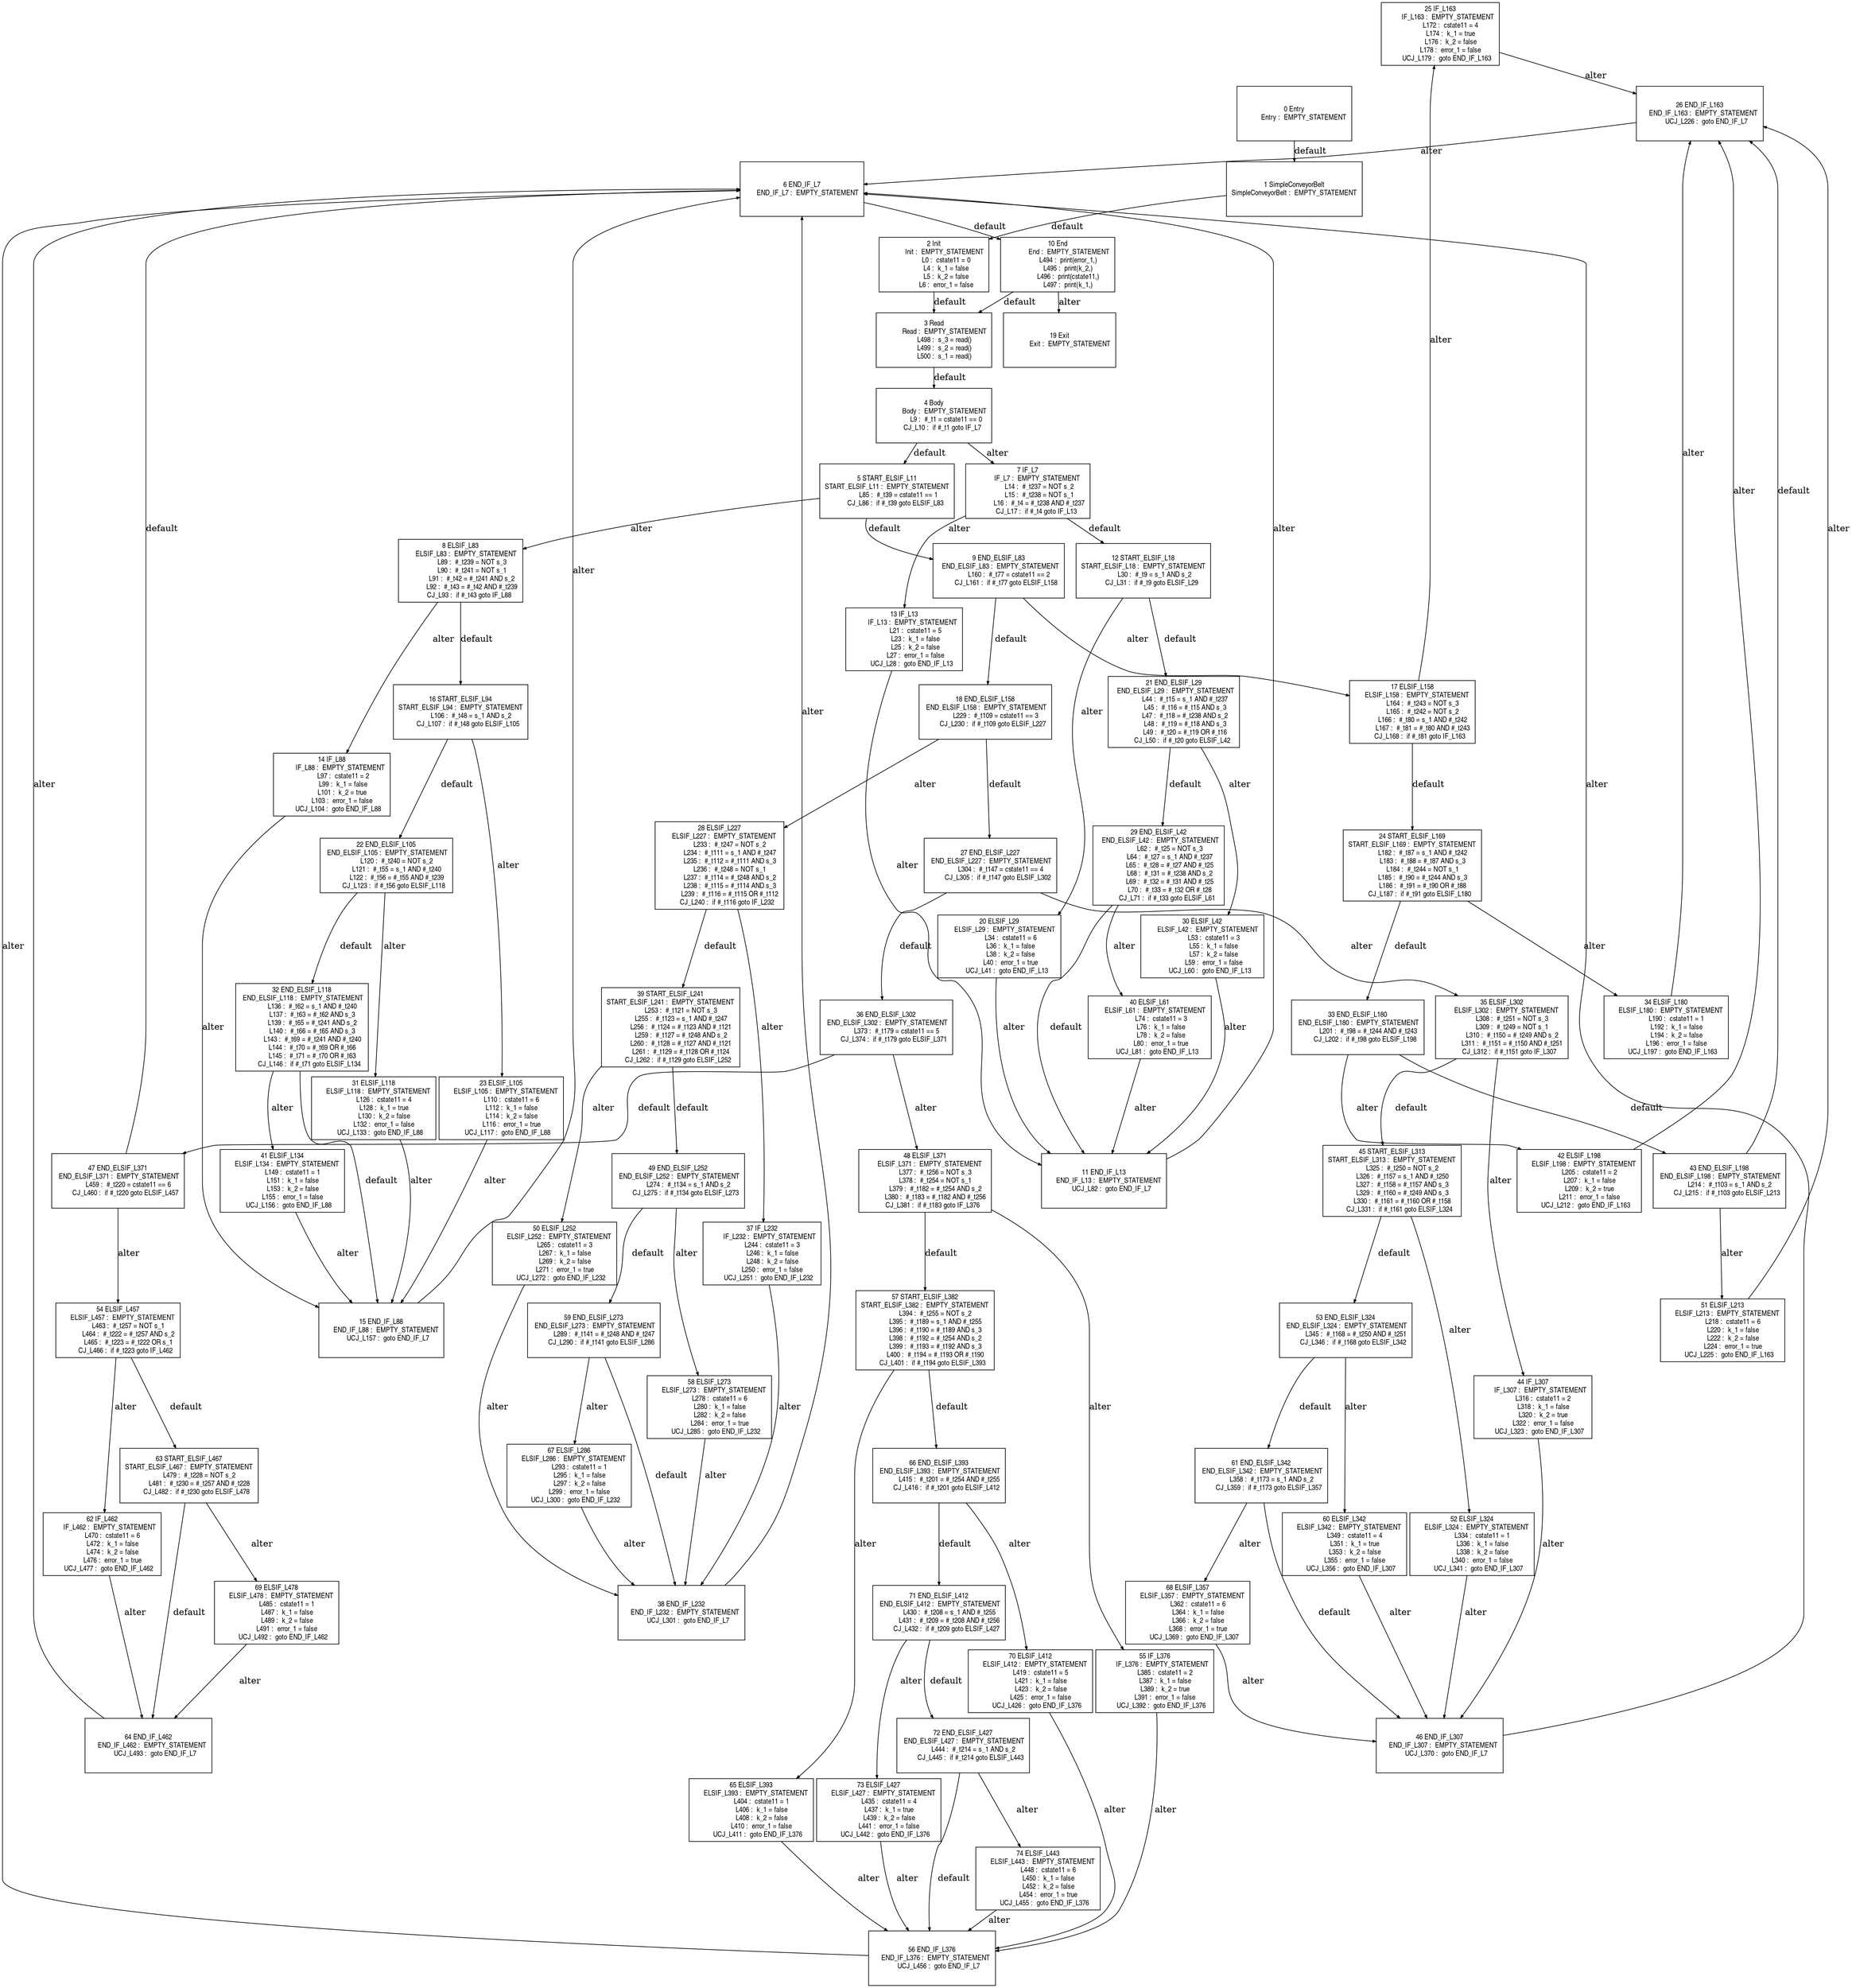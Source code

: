 digraph G {
  ranksep=.25;
  edge [arrowsize=.5]
  node [shape=rectangle, fontname="ArialNarrow",
        fontsize=12,  height=1.2];
  "25 IF_L163
        IF_L163 :  EMPTY_STATEMENT
           L172 :  cstate11 = 4
           L174 :  k_1 = true
           L176 :  k_2 = false
           L178 :  error_1 = false
       UCJ_L179 :  goto END_IF_L163
"; "13 IF_L13
         IF_L13 :  EMPTY_STATEMENT
            L21 :  cstate11 = 5
            L23 :  k_1 = false
            L25 :  k_2 = false
            L27 :  error_1 = false
        UCJ_L28 :  goto END_IF_L13
"; "35 ELSIF_L302
     ELSIF_L302 :  EMPTY_STATEMENT
           L308 :  #_t251 = NOT s_3
           L309 :  #_t249 = NOT s_1
           L310 :  #_t150 = #_t249 AND s_2
           L311 :  #_t151 = #_t150 AND #_t251
        CJ_L312 :  if #_t151 goto IF_L307
"; "5 START_ELSIF_L11
START_ELSIF_L11 :  EMPTY_STATEMENT
            L85 :  #_t39 = cstate11 == 1
         CJ_L86 :  if #_t39 goto ELSIF_L83
"; "54 ELSIF_L457
     ELSIF_L457 :  EMPTY_STATEMENT
           L463 :  #_t257 = NOT s_1
           L464 :  #_t222 = #_t257 AND s_2
           L465 :  #_t223 = #_t222 OR s_1
        CJ_L466 :  if #_t223 goto IF_L462
"; "11 END_IF_L13
     END_IF_L13 :  EMPTY_STATEMENT
        UCJ_L82 :  goto END_IF_L7
"; "20 ELSIF_L29
      ELSIF_L29 :  EMPTY_STATEMENT
            L34 :  cstate11 = 6
            L36 :  k_1 = false
            L38 :  k_2 = false
            L40 :  error_1 = true
        UCJ_L41 :  goto END_IF_L13
"; "3 Read
           Read :  EMPTY_STATEMENT
           L498 :  s_3 = read()
           L499 :  s_2 = read()
           L500 :  s_1 = read()
"; "12 START_ELSIF_L18
START_ELSIF_L18 :  EMPTY_STATEMENT
            L30 :  #_t9 = s_1 AND s_2
         CJ_L31 :  if #_t9 goto ELSIF_L29
"; "61 END_ELSIF_L342
 END_ELSIF_L342 :  EMPTY_STATEMENT
           L358 :  #_t173 = s_1 AND s_2
        CJ_L359 :  if #_t173 goto ELSIF_L357
"; "58 ELSIF_L273
     ELSIF_L273 :  EMPTY_STATEMENT
           L278 :  cstate11 = 6
           L280 :  k_1 = false
           L282 :  k_2 = false
           L284 :  error_1 = true
       UCJ_L285 :  goto END_IF_L232
"; "34 ELSIF_L180
     ELSIF_L180 :  EMPTY_STATEMENT
           L190 :  cstate11 = 1
           L192 :  k_1 = false
           L194 :  k_2 = false
           L196 :  error_1 = false
       UCJ_L197 :  goto END_IF_L163
"; "21 END_ELSIF_L29
  END_ELSIF_L29 :  EMPTY_STATEMENT
            L44 :  #_t15 = s_1 AND #_t237
            L45 :  #_t16 = #_t15 AND s_3
            L47 :  #_t18 = #_t238 AND s_2
            L48 :  #_t19 = #_t18 AND s_3
            L49 :  #_t20 = #_t19 OR #_t16
         CJ_L50 :  if #_t20 goto ELSIF_L42
"; "32 END_ELSIF_L118
 END_ELSIF_L118 :  EMPTY_STATEMENT
           L136 :  #_t62 = s_1 AND #_t240
           L137 :  #_t63 = #_t62 AND s_3
           L139 :  #_t65 = #_t241 AND s_2
           L140 :  #_t66 = #_t65 AND s_3
           L143 :  #_t69 = #_t241 AND #_t240
           L144 :  #_t70 = #_t69 OR #_t66
           L145 :  #_t71 = #_t70 OR #_t63
        CJ_L146 :  if #_t71 goto ELSIF_L134
"; "36 END_ELSIF_L302
 END_ELSIF_L302 :  EMPTY_STATEMENT
           L373 :  #_t179 = cstate11 == 5
        CJ_L374 :  if #_t179 goto ELSIF_L371
"; "66 END_ELSIF_L393
 END_ELSIF_L393 :  EMPTY_STATEMENT
           L415 :  #_t201 = #_t254 AND #_t255
        CJ_L416 :  if #_t201 goto ELSIF_L412
"; "67 ELSIF_L286
     ELSIF_L286 :  EMPTY_STATEMENT
           L293 :  cstate11 = 1
           L295 :  k_1 = false
           L297 :  k_2 = false
           L299 :  error_1 = false
       UCJ_L300 :  goto END_IF_L232
"; "44 IF_L307
        IF_L307 :  EMPTY_STATEMENT
           L316 :  cstate11 = 2
           L318 :  k_1 = false
           L320 :  k_2 = true
           L322 :  error_1 = false
       UCJ_L323 :  goto END_IF_L307
"; "71 END_ELSIF_L412
 END_ELSIF_L412 :  EMPTY_STATEMENT
           L430 :  #_t208 = s_1 AND #_t255
           L431 :  #_t209 = #_t208 AND #_t256
        CJ_L432 :  if #_t209 goto ELSIF_L427
"; "38 END_IF_L232
    END_IF_L232 :  EMPTY_STATEMENT
       UCJ_L301 :  goto END_IF_L7
"; "53 END_ELSIF_L324
 END_ELSIF_L324 :  EMPTY_STATEMENT
           L345 :  #_t168 = #_t250 AND #_t251
        CJ_L346 :  if #_t168 goto ELSIF_L342
"; "68 ELSIF_L357
     ELSIF_L357 :  EMPTY_STATEMENT
           L362 :  cstate11 = 6
           L364 :  k_1 = false
           L366 :  k_2 = false
           L368 :  error_1 = true
       UCJ_L369 :  goto END_IF_L307
"; "37 IF_L232
        IF_L232 :  EMPTY_STATEMENT
           L244 :  cstate11 = 3
           L246 :  k_1 = false
           L248 :  k_2 = false
           L250 :  error_1 = false
       UCJ_L251 :  goto END_IF_L232
"; "18 END_ELSIF_L158
 END_ELSIF_L158 :  EMPTY_STATEMENT
           L229 :  #_t109 = cstate11 == 3
        CJ_L230 :  if #_t109 goto ELSIF_L227
"; "1 SimpleConveyorBelt
SimpleConveyorBelt :  EMPTY_STATEMENT
"; "48 ELSIF_L371
     ELSIF_L371 :  EMPTY_STATEMENT
           L377 :  #_t256 = NOT s_3
           L378 :  #_t254 = NOT s_1
           L379 :  #_t182 = #_t254 AND s_2
           L380 :  #_t183 = #_t182 AND #_t256
        CJ_L381 :  if #_t183 goto IF_L376
"; "0 Entry
          Entry :  EMPTY_STATEMENT
"; "56 END_IF_L376
    END_IF_L376 :  EMPTY_STATEMENT
       UCJ_L456 :  goto END_IF_L7
"; "46 END_IF_L307
    END_IF_L307 :  EMPTY_STATEMENT
       UCJ_L370 :  goto END_IF_L7
"; "74 ELSIF_L443
     ELSIF_L443 :  EMPTY_STATEMENT
           L448 :  cstate11 = 6
           L450 :  k_1 = false
           L452 :  k_2 = false
           L454 :  error_1 = true
       UCJ_L455 :  goto END_IF_L376
"; "65 ELSIF_L393
     ELSIF_L393 :  EMPTY_STATEMENT
           L404 :  cstate11 = 1
           L406 :  k_1 = false
           L408 :  k_2 = false
           L410 :  error_1 = false
       UCJ_L411 :  goto END_IF_L376
"; "60 ELSIF_L342
     ELSIF_L342 :  EMPTY_STATEMENT
           L349 :  cstate11 = 4
           L351 :  k_1 = true
           L353 :  k_2 = false
           L355 :  error_1 = false
       UCJ_L356 :  goto END_IF_L307
"; "62 IF_L462
        IF_L462 :  EMPTY_STATEMENT
           L470 :  cstate11 = 6
           L472 :  k_1 = false
           L474 :  k_2 = false
           L476 :  error_1 = true
       UCJ_L477 :  goto END_IF_L462
"; "40 ELSIF_L61
      ELSIF_L61 :  EMPTY_STATEMENT
            L74 :  cstate11 = 3
            L76 :  k_1 = false
            L78 :  k_2 = false
            L80 :  error_1 = true
        UCJ_L81 :  goto END_IF_L13
"; "72 END_ELSIF_L427
 END_ELSIF_L427 :  EMPTY_STATEMENT
           L444 :  #_t214 = s_1 AND s_2
        CJ_L445 :  if #_t214 goto ELSIF_L443
"; "15 END_IF_L88
     END_IF_L88 :  EMPTY_STATEMENT
       UCJ_L157 :  goto END_IF_L7
"; "69 ELSIF_L478
     ELSIF_L478 :  EMPTY_STATEMENT
           L485 :  cstate11 = 1
           L487 :  k_1 = false
           L489 :  k_2 = false
           L491 :  error_1 = false
       UCJ_L492 :  goto END_IF_L462
"; "33 END_ELSIF_L180
 END_ELSIF_L180 :  EMPTY_STATEMENT
           L201 :  #_t98 = #_t244 AND #_t243
        CJ_L202 :  if #_t98 goto ELSIF_L198
"; "50 ELSIF_L252
     ELSIF_L252 :  EMPTY_STATEMENT
           L265 :  cstate11 = 3
           L267 :  k_1 = false
           L269 :  k_2 = false
           L271 :  error_1 = true
       UCJ_L272 :  goto END_IF_L232
"; "27 END_ELSIF_L227
 END_ELSIF_L227 :  EMPTY_STATEMENT
           L304 :  #_t147 = cstate11 == 4
        CJ_L305 :  if #_t147 goto ELSIF_L302
"; "52 ELSIF_L324
     ELSIF_L324 :  EMPTY_STATEMENT
           L334 :  cstate11 = 1
           L336 :  k_1 = false
           L338 :  k_2 = false
           L340 :  error_1 = false
       UCJ_L341 :  goto END_IF_L307
"; "73 ELSIF_L427
     ELSIF_L427 :  EMPTY_STATEMENT
           L435 :  cstate11 = 4
           L437 :  k_1 = true
           L439 :  k_2 = false
           L441 :  error_1 = false
       UCJ_L442 :  goto END_IF_L376
"; "64 END_IF_L462
    END_IF_L462 :  EMPTY_STATEMENT
       UCJ_L493 :  goto END_IF_L7
"; "55 IF_L376
        IF_L376 :  EMPTY_STATEMENT
           L385 :  cstate11 = 2
           L387 :  k_1 = false
           L389 :  k_2 = true
           L391 :  error_1 = false
       UCJ_L392 :  goto END_IF_L376
"; "51 ELSIF_L213
     ELSIF_L213 :  EMPTY_STATEMENT
           L218 :  cstate11 = 6
           L220 :  k_1 = false
           L222 :  k_2 = false
           L224 :  error_1 = true
       UCJ_L225 :  goto END_IF_L163
"; "10 End
            End :  EMPTY_STATEMENT
           L494 :  print(error_1,)
           L495 :  print(k_2,)
           L496 :  print(cstate11,)
           L497 :  print(k_1,)
"; "49 END_ELSIF_L252
 END_ELSIF_L252 :  EMPTY_STATEMENT
           L274 :  #_t134 = s_1 AND s_2
        CJ_L275 :  if #_t134 goto ELSIF_L273
"; "30 ELSIF_L42
      ELSIF_L42 :  EMPTY_STATEMENT
            L53 :  cstate11 = 3
            L55 :  k_1 = false
            L57 :  k_2 = false
            L59 :  error_1 = false
        UCJ_L60 :  goto END_IF_L13
"; "6 END_IF_L7
      END_IF_L7 :  EMPTY_STATEMENT
"; "17 ELSIF_L158
     ELSIF_L158 :  EMPTY_STATEMENT
           L164 :  #_t243 = NOT s_3
           L165 :  #_t242 = NOT s_2
           L166 :  #_t80 = s_1 AND #_t242
           L167 :  #_t81 = #_t80 AND #_t243
        CJ_L168 :  if #_t81 goto IF_L163
"; "43 END_ELSIF_L198
 END_ELSIF_L198 :  EMPTY_STATEMENT
           L214 :  #_t103 = s_1 AND s_2
        CJ_L215 :  if #_t103 goto ELSIF_L213
"; "45 START_ELSIF_L313
START_ELSIF_L313 :  EMPTY_STATEMENT
           L325 :  #_t250 = NOT s_2
           L326 :  #_t157 = s_1 AND #_t250
           L327 :  #_t158 = #_t157 AND s_3
           L329 :  #_t160 = #_t249 AND s_3
           L330 :  #_t161 = #_t160 OR #_t158
        CJ_L331 :  if #_t161 goto ELSIF_L324
"; "26 END_IF_L163
    END_IF_L163 :  EMPTY_STATEMENT
       UCJ_L226 :  goto END_IF_L7
"; "47 END_ELSIF_L371
 END_ELSIF_L371 :  EMPTY_STATEMENT
           L459 :  #_t220 = cstate11 == 6
        CJ_L460 :  if #_t220 goto ELSIF_L457
"; "41 ELSIF_L134
     ELSIF_L134 :  EMPTY_STATEMENT
           L149 :  cstate11 = 1
           L151 :  k_1 = false
           L153 :  k_2 = false
           L155 :  error_1 = false
       UCJ_L156 :  goto END_IF_L88
"; "39 START_ELSIF_L241
START_ELSIF_L241 :  EMPTY_STATEMENT
           L253 :  #_t121 = NOT s_3
           L255 :  #_t123 = s_1 AND #_t247
           L256 :  #_t124 = #_t123 AND #_t121
           L259 :  #_t127 = #_t248 AND s_2
           L260 :  #_t128 = #_t127 AND #_t121
           L261 :  #_t129 = #_t128 OR #_t124
        CJ_L262 :  if #_t129 goto ELSIF_L252
"; "42 ELSIF_L198
     ELSIF_L198 :  EMPTY_STATEMENT
           L205 :  cstate11 = 2
           L207 :  k_1 = false
           L209 :  k_2 = true
           L211 :  error_1 = false
       UCJ_L212 :  goto END_IF_L163
"; "22 END_ELSIF_L105
 END_ELSIF_L105 :  EMPTY_STATEMENT
           L120 :  #_t240 = NOT s_2
           L121 :  #_t55 = s_1 AND #_t240
           L122 :  #_t56 = #_t55 AND #_t239
        CJ_L123 :  if #_t56 goto ELSIF_L118
"; "2 Init
           Init :  EMPTY_STATEMENT
             L0 :  cstate11 = 0
             L4 :  k_1 = false
             L5 :  k_2 = false
             L6 :  error_1 = false
"; "57 START_ELSIF_L382
START_ELSIF_L382 :  EMPTY_STATEMENT
           L394 :  #_t255 = NOT s_2
           L395 :  #_t189 = s_1 AND #_t255
           L396 :  #_t190 = #_t189 AND s_3
           L398 :  #_t192 = #_t254 AND s_2
           L399 :  #_t193 = #_t192 AND s_3
           L400 :  #_t194 = #_t193 OR #_t190
        CJ_L401 :  if #_t194 goto ELSIF_L393
"; "29 END_ELSIF_L42
  END_ELSIF_L42 :  EMPTY_STATEMENT
            L62 :  #_t25 = NOT s_3
            L64 :  #_t27 = s_1 AND #_t237
            L65 :  #_t28 = #_t27 AND #_t25
            L68 :  #_t31 = #_t238 AND s_2
            L69 :  #_t32 = #_t31 AND #_t25
            L70 :  #_t33 = #_t32 OR #_t28
         CJ_L71 :  if #_t33 goto ELSIF_L61
"; "9 END_ELSIF_L83
  END_ELSIF_L83 :  EMPTY_STATEMENT
           L160 :  #_t77 = cstate11 == 2
        CJ_L161 :  if #_t77 goto ELSIF_L158
"; "70 ELSIF_L412
     ELSIF_L412 :  EMPTY_STATEMENT
           L419 :  cstate11 = 5
           L421 :  k_1 = false
           L423 :  k_2 = false
           L425 :  error_1 = false
       UCJ_L426 :  goto END_IF_L376
"; "8 ELSIF_L83
      ELSIF_L83 :  EMPTY_STATEMENT
            L89 :  #_t239 = NOT s_3
            L90 :  #_t241 = NOT s_1
            L91 :  #_t42 = #_t241 AND s_2
            L92 :  #_t43 = #_t42 AND #_t239
         CJ_L93 :  if #_t43 goto IF_L88
"; "31 ELSIF_L118
     ELSIF_L118 :  EMPTY_STATEMENT
           L126 :  cstate11 = 4
           L128 :  k_1 = true
           L130 :  k_2 = false
           L132 :  error_1 = false
       UCJ_L133 :  goto END_IF_L88
"; "28 ELSIF_L227
     ELSIF_L227 :  EMPTY_STATEMENT
           L233 :  #_t247 = NOT s_2
           L234 :  #_t111 = s_1 AND #_t247
           L235 :  #_t112 = #_t111 AND s_3
           L236 :  #_t248 = NOT s_1
           L237 :  #_t114 = #_t248 AND s_2
           L238 :  #_t115 = #_t114 AND s_3
           L239 :  #_t116 = #_t115 OR #_t112
        CJ_L240 :  if #_t116 goto IF_L232
"; "24 START_ELSIF_L169
START_ELSIF_L169 :  EMPTY_STATEMENT
           L182 :  #_t87 = s_1 AND #_t242
           L183 :  #_t88 = #_t87 AND s_3
           L184 :  #_t244 = NOT s_1
           L185 :  #_t90 = #_t244 AND s_3
           L186 :  #_t91 = #_t90 OR #_t88
        CJ_L187 :  if #_t91 goto ELSIF_L180
"; "19 Exit
           Exit :  EMPTY_STATEMENT
"; "59 END_ELSIF_L273
 END_ELSIF_L273 :  EMPTY_STATEMENT
           L289 :  #_t141 = #_t248 AND #_t247
        CJ_L290 :  if #_t141 goto ELSIF_L286
"; "63 START_ELSIF_L467
START_ELSIF_L467 :  EMPTY_STATEMENT
           L479 :  #_t228 = NOT s_2
           L481 :  #_t230 = #_t257 AND #_t228
        CJ_L482 :  if #_t230 goto ELSIF_L478
"; "14 IF_L88
         IF_L88 :  EMPTY_STATEMENT
            L97 :  cstate11 = 2
            L99 :  k_1 = false
           L101 :  k_2 = true
           L103 :  error_1 = false
       UCJ_L104 :  goto END_IF_L88
"; "4 Body
           Body :  EMPTY_STATEMENT
             L9 :  #_t1 = cstate11 == 0
         CJ_L10 :  if #_t1 goto IF_L7
"; "7 IF_L7
          IF_L7 :  EMPTY_STATEMENT
            L14 :  #_t237 = NOT s_2
            L15 :  #_t238 = NOT s_1
            L16 :  #_t4 = #_t238 AND #_t237
         CJ_L17 :  if #_t4 goto IF_L13
"; "23 ELSIF_L105
     ELSIF_L105 :  EMPTY_STATEMENT
           L110 :  cstate11 = 6
           L112 :  k_1 = false
           L114 :  k_2 = false
           L116 :  error_1 = true
       UCJ_L117 :  goto END_IF_L88
"; "16 START_ELSIF_L94
START_ELSIF_L94 :  EMPTY_STATEMENT
           L106 :  #_t48 = s_1 AND s_2
        CJ_L107 :  if #_t48 goto ELSIF_L105
"; 
  "1 SimpleConveyorBelt
SimpleConveyorBelt :  EMPTY_STATEMENT
" -> "2 Init
           Init :  EMPTY_STATEMENT
             L0 :  cstate11 = 0
             L4 :  k_1 = false
             L5 :  k_2 = false
             L6 :  error_1 = false
"  [label="default"];
  "2 Init
           Init :  EMPTY_STATEMENT
             L0 :  cstate11 = 0
             L4 :  k_1 = false
             L5 :  k_2 = false
             L6 :  error_1 = false
" -> "3 Read
           Read :  EMPTY_STATEMENT
           L498 :  s_3 = read()
           L499 :  s_2 = read()
           L500 :  s_1 = read()
"  [label="default"];
  "4 Body
           Body :  EMPTY_STATEMENT
             L9 :  #_t1 = cstate11 == 0
         CJ_L10 :  if #_t1 goto IF_L7
" -> "5 START_ELSIF_L11
START_ELSIF_L11 :  EMPTY_STATEMENT
            L85 :  #_t39 = cstate11 == 1
         CJ_L86 :  if #_t39 goto ELSIF_L83
"  [label="default"];
  "4 Body
           Body :  EMPTY_STATEMENT
             L9 :  #_t1 = cstate11 == 0
         CJ_L10 :  if #_t1 goto IF_L7
" -> "7 IF_L7
          IF_L7 :  EMPTY_STATEMENT
            L14 :  #_t237 = NOT s_2
            L15 :  #_t238 = NOT s_1
            L16 :  #_t4 = #_t238 AND #_t237
         CJ_L17 :  if #_t4 goto IF_L13
"  [label="alter"];
  "7 IF_L7
          IF_L7 :  EMPTY_STATEMENT
            L14 :  #_t237 = NOT s_2
            L15 :  #_t238 = NOT s_1
            L16 :  #_t4 = #_t238 AND #_t237
         CJ_L17 :  if #_t4 goto IF_L13
" -> "12 START_ELSIF_L18
START_ELSIF_L18 :  EMPTY_STATEMENT
            L30 :  #_t9 = s_1 AND s_2
         CJ_L31 :  if #_t9 goto ELSIF_L29
"  [label="default"];
  "7 IF_L7
          IF_L7 :  EMPTY_STATEMENT
            L14 :  #_t237 = NOT s_2
            L15 :  #_t238 = NOT s_1
            L16 :  #_t4 = #_t238 AND #_t237
         CJ_L17 :  if #_t4 goto IF_L13
" -> "13 IF_L13
         IF_L13 :  EMPTY_STATEMENT
            L21 :  cstate11 = 5
            L23 :  k_1 = false
            L25 :  k_2 = false
            L27 :  error_1 = false
        UCJ_L28 :  goto END_IF_L13
"  [label="alter"];
  "13 IF_L13
         IF_L13 :  EMPTY_STATEMENT
            L21 :  cstate11 = 5
            L23 :  k_1 = false
            L25 :  k_2 = false
            L27 :  error_1 = false
        UCJ_L28 :  goto END_IF_L13
" -> "11 END_IF_L13
     END_IF_L13 :  EMPTY_STATEMENT
        UCJ_L82 :  goto END_IF_L7
"  [label="alter"];
  "12 START_ELSIF_L18
START_ELSIF_L18 :  EMPTY_STATEMENT
            L30 :  #_t9 = s_1 AND s_2
         CJ_L31 :  if #_t9 goto ELSIF_L29
" -> "21 END_ELSIF_L29
  END_ELSIF_L29 :  EMPTY_STATEMENT
            L44 :  #_t15 = s_1 AND #_t237
            L45 :  #_t16 = #_t15 AND s_3
            L47 :  #_t18 = #_t238 AND s_2
            L48 :  #_t19 = #_t18 AND s_3
            L49 :  #_t20 = #_t19 OR #_t16
         CJ_L50 :  if #_t20 goto ELSIF_L42
"  [label="default"];
  "12 START_ELSIF_L18
START_ELSIF_L18 :  EMPTY_STATEMENT
            L30 :  #_t9 = s_1 AND s_2
         CJ_L31 :  if #_t9 goto ELSIF_L29
" -> "20 ELSIF_L29
      ELSIF_L29 :  EMPTY_STATEMENT
            L34 :  cstate11 = 6
            L36 :  k_1 = false
            L38 :  k_2 = false
            L40 :  error_1 = true
        UCJ_L41 :  goto END_IF_L13
"  [label="alter"];
  "20 ELSIF_L29
      ELSIF_L29 :  EMPTY_STATEMENT
            L34 :  cstate11 = 6
            L36 :  k_1 = false
            L38 :  k_2 = false
            L40 :  error_1 = true
        UCJ_L41 :  goto END_IF_L13
" -> "11 END_IF_L13
     END_IF_L13 :  EMPTY_STATEMENT
        UCJ_L82 :  goto END_IF_L7
"  [label="alter"];
  "21 END_ELSIF_L29
  END_ELSIF_L29 :  EMPTY_STATEMENT
            L44 :  #_t15 = s_1 AND #_t237
            L45 :  #_t16 = #_t15 AND s_3
            L47 :  #_t18 = #_t238 AND s_2
            L48 :  #_t19 = #_t18 AND s_3
            L49 :  #_t20 = #_t19 OR #_t16
         CJ_L50 :  if #_t20 goto ELSIF_L42
" -> "29 END_ELSIF_L42
  END_ELSIF_L42 :  EMPTY_STATEMENT
            L62 :  #_t25 = NOT s_3
            L64 :  #_t27 = s_1 AND #_t237
            L65 :  #_t28 = #_t27 AND #_t25
            L68 :  #_t31 = #_t238 AND s_2
            L69 :  #_t32 = #_t31 AND #_t25
            L70 :  #_t33 = #_t32 OR #_t28
         CJ_L71 :  if #_t33 goto ELSIF_L61
"  [label="default"];
  "21 END_ELSIF_L29
  END_ELSIF_L29 :  EMPTY_STATEMENT
            L44 :  #_t15 = s_1 AND #_t237
            L45 :  #_t16 = #_t15 AND s_3
            L47 :  #_t18 = #_t238 AND s_2
            L48 :  #_t19 = #_t18 AND s_3
            L49 :  #_t20 = #_t19 OR #_t16
         CJ_L50 :  if #_t20 goto ELSIF_L42
" -> "30 ELSIF_L42
      ELSIF_L42 :  EMPTY_STATEMENT
            L53 :  cstate11 = 3
            L55 :  k_1 = false
            L57 :  k_2 = false
            L59 :  error_1 = false
        UCJ_L60 :  goto END_IF_L13
"  [label="alter"];
  "30 ELSIF_L42
      ELSIF_L42 :  EMPTY_STATEMENT
            L53 :  cstate11 = 3
            L55 :  k_1 = false
            L57 :  k_2 = false
            L59 :  error_1 = false
        UCJ_L60 :  goto END_IF_L13
" -> "11 END_IF_L13
     END_IF_L13 :  EMPTY_STATEMENT
        UCJ_L82 :  goto END_IF_L7
"  [label="alter"];
  "29 END_ELSIF_L42
  END_ELSIF_L42 :  EMPTY_STATEMENT
            L62 :  #_t25 = NOT s_3
            L64 :  #_t27 = s_1 AND #_t237
            L65 :  #_t28 = #_t27 AND #_t25
            L68 :  #_t31 = #_t238 AND s_2
            L69 :  #_t32 = #_t31 AND #_t25
            L70 :  #_t33 = #_t32 OR #_t28
         CJ_L71 :  if #_t33 goto ELSIF_L61
" -> "11 END_IF_L13
     END_IF_L13 :  EMPTY_STATEMENT
        UCJ_L82 :  goto END_IF_L7
"  [label="default"];
  "29 END_ELSIF_L42
  END_ELSIF_L42 :  EMPTY_STATEMENT
            L62 :  #_t25 = NOT s_3
            L64 :  #_t27 = s_1 AND #_t237
            L65 :  #_t28 = #_t27 AND #_t25
            L68 :  #_t31 = #_t238 AND s_2
            L69 :  #_t32 = #_t31 AND #_t25
            L70 :  #_t33 = #_t32 OR #_t28
         CJ_L71 :  if #_t33 goto ELSIF_L61
" -> "40 ELSIF_L61
      ELSIF_L61 :  EMPTY_STATEMENT
            L74 :  cstate11 = 3
            L76 :  k_1 = false
            L78 :  k_2 = false
            L80 :  error_1 = true
        UCJ_L81 :  goto END_IF_L13
"  [label="alter"];
  "40 ELSIF_L61
      ELSIF_L61 :  EMPTY_STATEMENT
            L74 :  cstate11 = 3
            L76 :  k_1 = false
            L78 :  k_2 = false
            L80 :  error_1 = true
        UCJ_L81 :  goto END_IF_L13
" -> "11 END_IF_L13
     END_IF_L13 :  EMPTY_STATEMENT
        UCJ_L82 :  goto END_IF_L7
"  [label="alter"];
  "11 END_IF_L13
     END_IF_L13 :  EMPTY_STATEMENT
        UCJ_L82 :  goto END_IF_L7
" -> "6 END_IF_L7
      END_IF_L7 :  EMPTY_STATEMENT
"  [label="alter"];
  "5 START_ELSIF_L11
START_ELSIF_L11 :  EMPTY_STATEMENT
            L85 :  #_t39 = cstate11 == 1
         CJ_L86 :  if #_t39 goto ELSIF_L83
" -> "9 END_ELSIF_L83
  END_ELSIF_L83 :  EMPTY_STATEMENT
           L160 :  #_t77 = cstate11 == 2
        CJ_L161 :  if #_t77 goto ELSIF_L158
"  [label="default"];
  "5 START_ELSIF_L11
START_ELSIF_L11 :  EMPTY_STATEMENT
            L85 :  #_t39 = cstate11 == 1
         CJ_L86 :  if #_t39 goto ELSIF_L83
" -> "8 ELSIF_L83
      ELSIF_L83 :  EMPTY_STATEMENT
            L89 :  #_t239 = NOT s_3
            L90 :  #_t241 = NOT s_1
            L91 :  #_t42 = #_t241 AND s_2
            L92 :  #_t43 = #_t42 AND #_t239
         CJ_L93 :  if #_t43 goto IF_L88
"  [label="alter"];
  "8 ELSIF_L83
      ELSIF_L83 :  EMPTY_STATEMENT
            L89 :  #_t239 = NOT s_3
            L90 :  #_t241 = NOT s_1
            L91 :  #_t42 = #_t241 AND s_2
            L92 :  #_t43 = #_t42 AND #_t239
         CJ_L93 :  if #_t43 goto IF_L88
" -> "16 START_ELSIF_L94
START_ELSIF_L94 :  EMPTY_STATEMENT
           L106 :  #_t48 = s_1 AND s_2
        CJ_L107 :  if #_t48 goto ELSIF_L105
"  [label="default"];
  "8 ELSIF_L83
      ELSIF_L83 :  EMPTY_STATEMENT
            L89 :  #_t239 = NOT s_3
            L90 :  #_t241 = NOT s_1
            L91 :  #_t42 = #_t241 AND s_2
            L92 :  #_t43 = #_t42 AND #_t239
         CJ_L93 :  if #_t43 goto IF_L88
" -> "14 IF_L88
         IF_L88 :  EMPTY_STATEMENT
            L97 :  cstate11 = 2
            L99 :  k_1 = false
           L101 :  k_2 = true
           L103 :  error_1 = false
       UCJ_L104 :  goto END_IF_L88
"  [label="alter"];
  "14 IF_L88
         IF_L88 :  EMPTY_STATEMENT
            L97 :  cstate11 = 2
            L99 :  k_1 = false
           L101 :  k_2 = true
           L103 :  error_1 = false
       UCJ_L104 :  goto END_IF_L88
" -> "15 END_IF_L88
     END_IF_L88 :  EMPTY_STATEMENT
       UCJ_L157 :  goto END_IF_L7
"  [label="alter"];
  "16 START_ELSIF_L94
START_ELSIF_L94 :  EMPTY_STATEMENT
           L106 :  #_t48 = s_1 AND s_2
        CJ_L107 :  if #_t48 goto ELSIF_L105
" -> "22 END_ELSIF_L105
 END_ELSIF_L105 :  EMPTY_STATEMENT
           L120 :  #_t240 = NOT s_2
           L121 :  #_t55 = s_1 AND #_t240
           L122 :  #_t56 = #_t55 AND #_t239
        CJ_L123 :  if #_t56 goto ELSIF_L118
"  [label="default"];
  "16 START_ELSIF_L94
START_ELSIF_L94 :  EMPTY_STATEMENT
           L106 :  #_t48 = s_1 AND s_2
        CJ_L107 :  if #_t48 goto ELSIF_L105
" -> "23 ELSIF_L105
     ELSIF_L105 :  EMPTY_STATEMENT
           L110 :  cstate11 = 6
           L112 :  k_1 = false
           L114 :  k_2 = false
           L116 :  error_1 = true
       UCJ_L117 :  goto END_IF_L88
"  [label="alter"];
  "23 ELSIF_L105
     ELSIF_L105 :  EMPTY_STATEMENT
           L110 :  cstate11 = 6
           L112 :  k_1 = false
           L114 :  k_2 = false
           L116 :  error_1 = true
       UCJ_L117 :  goto END_IF_L88
" -> "15 END_IF_L88
     END_IF_L88 :  EMPTY_STATEMENT
       UCJ_L157 :  goto END_IF_L7
"  [label="alter"];
  "22 END_ELSIF_L105
 END_ELSIF_L105 :  EMPTY_STATEMENT
           L120 :  #_t240 = NOT s_2
           L121 :  #_t55 = s_1 AND #_t240
           L122 :  #_t56 = #_t55 AND #_t239
        CJ_L123 :  if #_t56 goto ELSIF_L118
" -> "32 END_ELSIF_L118
 END_ELSIF_L118 :  EMPTY_STATEMENT
           L136 :  #_t62 = s_1 AND #_t240
           L137 :  #_t63 = #_t62 AND s_3
           L139 :  #_t65 = #_t241 AND s_2
           L140 :  #_t66 = #_t65 AND s_3
           L143 :  #_t69 = #_t241 AND #_t240
           L144 :  #_t70 = #_t69 OR #_t66
           L145 :  #_t71 = #_t70 OR #_t63
        CJ_L146 :  if #_t71 goto ELSIF_L134
"  [label="default"];
  "22 END_ELSIF_L105
 END_ELSIF_L105 :  EMPTY_STATEMENT
           L120 :  #_t240 = NOT s_2
           L121 :  #_t55 = s_1 AND #_t240
           L122 :  #_t56 = #_t55 AND #_t239
        CJ_L123 :  if #_t56 goto ELSIF_L118
" -> "31 ELSIF_L118
     ELSIF_L118 :  EMPTY_STATEMENT
           L126 :  cstate11 = 4
           L128 :  k_1 = true
           L130 :  k_2 = false
           L132 :  error_1 = false
       UCJ_L133 :  goto END_IF_L88
"  [label="alter"];
  "31 ELSIF_L118
     ELSIF_L118 :  EMPTY_STATEMENT
           L126 :  cstate11 = 4
           L128 :  k_1 = true
           L130 :  k_2 = false
           L132 :  error_1 = false
       UCJ_L133 :  goto END_IF_L88
" -> "15 END_IF_L88
     END_IF_L88 :  EMPTY_STATEMENT
       UCJ_L157 :  goto END_IF_L7
"  [label="alter"];
  "32 END_ELSIF_L118
 END_ELSIF_L118 :  EMPTY_STATEMENT
           L136 :  #_t62 = s_1 AND #_t240
           L137 :  #_t63 = #_t62 AND s_3
           L139 :  #_t65 = #_t241 AND s_2
           L140 :  #_t66 = #_t65 AND s_3
           L143 :  #_t69 = #_t241 AND #_t240
           L144 :  #_t70 = #_t69 OR #_t66
           L145 :  #_t71 = #_t70 OR #_t63
        CJ_L146 :  if #_t71 goto ELSIF_L134
" -> "15 END_IF_L88
     END_IF_L88 :  EMPTY_STATEMENT
       UCJ_L157 :  goto END_IF_L7
"  [label="default"];
  "32 END_ELSIF_L118
 END_ELSIF_L118 :  EMPTY_STATEMENT
           L136 :  #_t62 = s_1 AND #_t240
           L137 :  #_t63 = #_t62 AND s_3
           L139 :  #_t65 = #_t241 AND s_2
           L140 :  #_t66 = #_t65 AND s_3
           L143 :  #_t69 = #_t241 AND #_t240
           L144 :  #_t70 = #_t69 OR #_t66
           L145 :  #_t71 = #_t70 OR #_t63
        CJ_L146 :  if #_t71 goto ELSIF_L134
" -> "41 ELSIF_L134
     ELSIF_L134 :  EMPTY_STATEMENT
           L149 :  cstate11 = 1
           L151 :  k_1 = false
           L153 :  k_2 = false
           L155 :  error_1 = false
       UCJ_L156 :  goto END_IF_L88
"  [label="alter"];
  "41 ELSIF_L134
     ELSIF_L134 :  EMPTY_STATEMENT
           L149 :  cstate11 = 1
           L151 :  k_1 = false
           L153 :  k_2 = false
           L155 :  error_1 = false
       UCJ_L156 :  goto END_IF_L88
" -> "15 END_IF_L88
     END_IF_L88 :  EMPTY_STATEMENT
       UCJ_L157 :  goto END_IF_L7
"  [label="alter"];
  "15 END_IF_L88
     END_IF_L88 :  EMPTY_STATEMENT
       UCJ_L157 :  goto END_IF_L7
" -> "6 END_IF_L7
      END_IF_L7 :  EMPTY_STATEMENT
"  [label="alter"];
  "9 END_ELSIF_L83
  END_ELSIF_L83 :  EMPTY_STATEMENT
           L160 :  #_t77 = cstate11 == 2
        CJ_L161 :  if #_t77 goto ELSIF_L158
" -> "18 END_ELSIF_L158
 END_ELSIF_L158 :  EMPTY_STATEMENT
           L229 :  #_t109 = cstate11 == 3
        CJ_L230 :  if #_t109 goto ELSIF_L227
"  [label="default"];
  "9 END_ELSIF_L83
  END_ELSIF_L83 :  EMPTY_STATEMENT
           L160 :  #_t77 = cstate11 == 2
        CJ_L161 :  if #_t77 goto ELSIF_L158
" -> "17 ELSIF_L158
     ELSIF_L158 :  EMPTY_STATEMENT
           L164 :  #_t243 = NOT s_3
           L165 :  #_t242 = NOT s_2
           L166 :  #_t80 = s_1 AND #_t242
           L167 :  #_t81 = #_t80 AND #_t243
        CJ_L168 :  if #_t81 goto IF_L163
"  [label="alter"];
  "17 ELSIF_L158
     ELSIF_L158 :  EMPTY_STATEMENT
           L164 :  #_t243 = NOT s_3
           L165 :  #_t242 = NOT s_2
           L166 :  #_t80 = s_1 AND #_t242
           L167 :  #_t81 = #_t80 AND #_t243
        CJ_L168 :  if #_t81 goto IF_L163
" -> "24 START_ELSIF_L169
START_ELSIF_L169 :  EMPTY_STATEMENT
           L182 :  #_t87 = s_1 AND #_t242
           L183 :  #_t88 = #_t87 AND s_3
           L184 :  #_t244 = NOT s_1
           L185 :  #_t90 = #_t244 AND s_3
           L186 :  #_t91 = #_t90 OR #_t88
        CJ_L187 :  if #_t91 goto ELSIF_L180
"  [label="default"];
  "17 ELSIF_L158
     ELSIF_L158 :  EMPTY_STATEMENT
           L164 :  #_t243 = NOT s_3
           L165 :  #_t242 = NOT s_2
           L166 :  #_t80 = s_1 AND #_t242
           L167 :  #_t81 = #_t80 AND #_t243
        CJ_L168 :  if #_t81 goto IF_L163
" -> "25 IF_L163
        IF_L163 :  EMPTY_STATEMENT
           L172 :  cstate11 = 4
           L174 :  k_1 = true
           L176 :  k_2 = false
           L178 :  error_1 = false
       UCJ_L179 :  goto END_IF_L163
"  [label="alter"];
  "25 IF_L163
        IF_L163 :  EMPTY_STATEMENT
           L172 :  cstate11 = 4
           L174 :  k_1 = true
           L176 :  k_2 = false
           L178 :  error_1 = false
       UCJ_L179 :  goto END_IF_L163
" -> "26 END_IF_L163
    END_IF_L163 :  EMPTY_STATEMENT
       UCJ_L226 :  goto END_IF_L7
"  [label="alter"];
  "24 START_ELSIF_L169
START_ELSIF_L169 :  EMPTY_STATEMENT
           L182 :  #_t87 = s_1 AND #_t242
           L183 :  #_t88 = #_t87 AND s_3
           L184 :  #_t244 = NOT s_1
           L185 :  #_t90 = #_t244 AND s_3
           L186 :  #_t91 = #_t90 OR #_t88
        CJ_L187 :  if #_t91 goto ELSIF_L180
" -> "33 END_ELSIF_L180
 END_ELSIF_L180 :  EMPTY_STATEMENT
           L201 :  #_t98 = #_t244 AND #_t243
        CJ_L202 :  if #_t98 goto ELSIF_L198
"  [label="default"];
  "24 START_ELSIF_L169
START_ELSIF_L169 :  EMPTY_STATEMENT
           L182 :  #_t87 = s_1 AND #_t242
           L183 :  #_t88 = #_t87 AND s_3
           L184 :  #_t244 = NOT s_1
           L185 :  #_t90 = #_t244 AND s_3
           L186 :  #_t91 = #_t90 OR #_t88
        CJ_L187 :  if #_t91 goto ELSIF_L180
" -> "34 ELSIF_L180
     ELSIF_L180 :  EMPTY_STATEMENT
           L190 :  cstate11 = 1
           L192 :  k_1 = false
           L194 :  k_2 = false
           L196 :  error_1 = false
       UCJ_L197 :  goto END_IF_L163
"  [label="alter"];
  "34 ELSIF_L180
     ELSIF_L180 :  EMPTY_STATEMENT
           L190 :  cstate11 = 1
           L192 :  k_1 = false
           L194 :  k_2 = false
           L196 :  error_1 = false
       UCJ_L197 :  goto END_IF_L163
" -> "26 END_IF_L163
    END_IF_L163 :  EMPTY_STATEMENT
       UCJ_L226 :  goto END_IF_L7
"  [label="alter"];
  "33 END_ELSIF_L180
 END_ELSIF_L180 :  EMPTY_STATEMENT
           L201 :  #_t98 = #_t244 AND #_t243
        CJ_L202 :  if #_t98 goto ELSIF_L198
" -> "43 END_ELSIF_L198
 END_ELSIF_L198 :  EMPTY_STATEMENT
           L214 :  #_t103 = s_1 AND s_2
        CJ_L215 :  if #_t103 goto ELSIF_L213
"  [label="default"];
  "33 END_ELSIF_L180
 END_ELSIF_L180 :  EMPTY_STATEMENT
           L201 :  #_t98 = #_t244 AND #_t243
        CJ_L202 :  if #_t98 goto ELSIF_L198
" -> "42 ELSIF_L198
     ELSIF_L198 :  EMPTY_STATEMENT
           L205 :  cstate11 = 2
           L207 :  k_1 = false
           L209 :  k_2 = true
           L211 :  error_1 = false
       UCJ_L212 :  goto END_IF_L163
"  [label="alter"];
  "42 ELSIF_L198
     ELSIF_L198 :  EMPTY_STATEMENT
           L205 :  cstate11 = 2
           L207 :  k_1 = false
           L209 :  k_2 = true
           L211 :  error_1 = false
       UCJ_L212 :  goto END_IF_L163
" -> "26 END_IF_L163
    END_IF_L163 :  EMPTY_STATEMENT
       UCJ_L226 :  goto END_IF_L7
"  [label="alter"];
  "43 END_ELSIF_L198
 END_ELSIF_L198 :  EMPTY_STATEMENT
           L214 :  #_t103 = s_1 AND s_2
        CJ_L215 :  if #_t103 goto ELSIF_L213
" -> "26 END_IF_L163
    END_IF_L163 :  EMPTY_STATEMENT
       UCJ_L226 :  goto END_IF_L7
"  [label="default"];
  "43 END_ELSIF_L198
 END_ELSIF_L198 :  EMPTY_STATEMENT
           L214 :  #_t103 = s_1 AND s_2
        CJ_L215 :  if #_t103 goto ELSIF_L213
" -> "51 ELSIF_L213
     ELSIF_L213 :  EMPTY_STATEMENT
           L218 :  cstate11 = 6
           L220 :  k_1 = false
           L222 :  k_2 = false
           L224 :  error_1 = true
       UCJ_L225 :  goto END_IF_L163
"  [label="alter"];
  "51 ELSIF_L213
     ELSIF_L213 :  EMPTY_STATEMENT
           L218 :  cstate11 = 6
           L220 :  k_1 = false
           L222 :  k_2 = false
           L224 :  error_1 = true
       UCJ_L225 :  goto END_IF_L163
" -> "26 END_IF_L163
    END_IF_L163 :  EMPTY_STATEMENT
       UCJ_L226 :  goto END_IF_L7
"  [label="alter"];
  "26 END_IF_L163
    END_IF_L163 :  EMPTY_STATEMENT
       UCJ_L226 :  goto END_IF_L7
" -> "6 END_IF_L7
      END_IF_L7 :  EMPTY_STATEMENT
"  [label="alter"];
  "18 END_ELSIF_L158
 END_ELSIF_L158 :  EMPTY_STATEMENT
           L229 :  #_t109 = cstate11 == 3
        CJ_L230 :  if #_t109 goto ELSIF_L227
" -> "27 END_ELSIF_L227
 END_ELSIF_L227 :  EMPTY_STATEMENT
           L304 :  #_t147 = cstate11 == 4
        CJ_L305 :  if #_t147 goto ELSIF_L302
"  [label="default"];
  "18 END_ELSIF_L158
 END_ELSIF_L158 :  EMPTY_STATEMENT
           L229 :  #_t109 = cstate11 == 3
        CJ_L230 :  if #_t109 goto ELSIF_L227
" -> "28 ELSIF_L227
     ELSIF_L227 :  EMPTY_STATEMENT
           L233 :  #_t247 = NOT s_2
           L234 :  #_t111 = s_1 AND #_t247
           L235 :  #_t112 = #_t111 AND s_3
           L236 :  #_t248 = NOT s_1
           L237 :  #_t114 = #_t248 AND s_2
           L238 :  #_t115 = #_t114 AND s_3
           L239 :  #_t116 = #_t115 OR #_t112
        CJ_L240 :  if #_t116 goto IF_L232
"  [label="alter"];
  "28 ELSIF_L227
     ELSIF_L227 :  EMPTY_STATEMENT
           L233 :  #_t247 = NOT s_2
           L234 :  #_t111 = s_1 AND #_t247
           L235 :  #_t112 = #_t111 AND s_3
           L236 :  #_t248 = NOT s_1
           L237 :  #_t114 = #_t248 AND s_2
           L238 :  #_t115 = #_t114 AND s_3
           L239 :  #_t116 = #_t115 OR #_t112
        CJ_L240 :  if #_t116 goto IF_L232
" -> "39 START_ELSIF_L241
START_ELSIF_L241 :  EMPTY_STATEMENT
           L253 :  #_t121 = NOT s_3
           L255 :  #_t123 = s_1 AND #_t247
           L256 :  #_t124 = #_t123 AND #_t121
           L259 :  #_t127 = #_t248 AND s_2
           L260 :  #_t128 = #_t127 AND #_t121
           L261 :  #_t129 = #_t128 OR #_t124
        CJ_L262 :  if #_t129 goto ELSIF_L252
"  [label="default"];
  "28 ELSIF_L227
     ELSIF_L227 :  EMPTY_STATEMENT
           L233 :  #_t247 = NOT s_2
           L234 :  #_t111 = s_1 AND #_t247
           L235 :  #_t112 = #_t111 AND s_3
           L236 :  #_t248 = NOT s_1
           L237 :  #_t114 = #_t248 AND s_2
           L238 :  #_t115 = #_t114 AND s_3
           L239 :  #_t116 = #_t115 OR #_t112
        CJ_L240 :  if #_t116 goto IF_L232
" -> "37 IF_L232
        IF_L232 :  EMPTY_STATEMENT
           L244 :  cstate11 = 3
           L246 :  k_1 = false
           L248 :  k_2 = false
           L250 :  error_1 = false
       UCJ_L251 :  goto END_IF_L232
"  [label="alter"];
  "37 IF_L232
        IF_L232 :  EMPTY_STATEMENT
           L244 :  cstate11 = 3
           L246 :  k_1 = false
           L248 :  k_2 = false
           L250 :  error_1 = false
       UCJ_L251 :  goto END_IF_L232
" -> "38 END_IF_L232
    END_IF_L232 :  EMPTY_STATEMENT
       UCJ_L301 :  goto END_IF_L7
"  [label="alter"];
  "39 START_ELSIF_L241
START_ELSIF_L241 :  EMPTY_STATEMENT
           L253 :  #_t121 = NOT s_3
           L255 :  #_t123 = s_1 AND #_t247
           L256 :  #_t124 = #_t123 AND #_t121
           L259 :  #_t127 = #_t248 AND s_2
           L260 :  #_t128 = #_t127 AND #_t121
           L261 :  #_t129 = #_t128 OR #_t124
        CJ_L262 :  if #_t129 goto ELSIF_L252
" -> "49 END_ELSIF_L252
 END_ELSIF_L252 :  EMPTY_STATEMENT
           L274 :  #_t134 = s_1 AND s_2
        CJ_L275 :  if #_t134 goto ELSIF_L273
"  [label="default"];
  "39 START_ELSIF_L241
START_ELSIF_L241 :  EMPTY_STATEMENT
           L253 :  #_t121 = NOT s_3
           L255 :  #_t123 = s_1 AND #_t247
           L256 :  #_t124 = #_t123 AND #_t121
           L259 :  #_t127 = #_t248 AND s_2
           L260 :  #_t128 = #_t127 AND #_t121
           L261 :  #_t129 = #_t128 OR #_t124
        CJ_L262 :  if #_t129 goto ELSIF_L252
" -> "50 ELSIF_L252
     ELSIF_L252 :  EMPTY_STATEMENT
           L265 :  cstate11 = 3
           L267 :  k_1 = false
           L269 :  k_2 = false
           L271 :  error_1 = true
       UCJ_L272 :  goto END_IF_L232
"  [label="alter"];
  "50 ELSIF_L252
     ELSIF_L252 :  EMPTY_STATEMENT
           L265 :  cstate11 = 3
           L267 :  k_1 = false
           L269 :  k_2 = false
           L271 :  error_1 = true
       UCJ_L272 :  goto END_IF_L232
" -> "38 END_IF_L232
    END_IF_L232 :  EMPTY_STATEMENT
       UCJ_L301 :  goto END_IF_L7
"  [label="alter"];
  "49 END_ELSIF_L252
 END_ELSIF_L252 :  EMPTY_STATEMENT
           L274 :  #_t134 = s_1 AND s_2
        CJ_L275 :  if #_t134 goto ELSIF_L273
" -> "59 END_ELSIF_L273
 END_ELSIF_L273 :  EMPTY_STATEMENT
           L289 :  #_t141 = #_t248 AND #_t247
        CJ_L290 :  if #_t141 goto ELSIF_L286
"  [label="default"];
  "49 END_ELSIF_L252
 END_ELSIF_L252 :  EMPTY_STATEMENT
           L274 :  #_t134 = s_1 AND s_2
        CJ_L275 :  if #_t134 goto ELSIF_L273
" -> "58 ELSIF_L273
     ELSIF_L273 :  EMPTY_STATEMENT
           L278 :  cstate11 = 6
           L280 :  k_1 = false
           L282 :  k_2 = false
           L284 :  error_1 = true
       UCJ_L285 :  goto END_IF_L232
"  [label="alter"];
  "58 ELSIF_L273
     ELSIF_L273 :  EMPTY_STATEMENT
           L278 :  cstate11 = 6
           L280 :  k_1 = false
           L282 :  k_2 = false
           L284 :  error_1 = true
       UCJ_L285 :  goto END_IF_L232
" -> "38 END_IF_L232
    END_IF_L232 :  EMPTY_STATEMENT
       UCJ_L301 :  goto END_IF_L7
"  [label="alter"];
  "59 END_ELSIF_L273
 END_ELSIF_L273 :  EMPTY_STATEMENT
           L289 :  #_t141 = #_t248 AND #_t247
        CJ_L290 :  if #_t141 goto ELSIF_L286
" -> "38 END_IF_L232
    END_IF_L232 :  EMPTY_STATEMENT
       UCJ_L301 :  goto END_IF_L7
"  [label="default"];
  "59 END_ELSIF_L273
 END_ELSIF_L273 :  EMPTY_STATEMENT
           L289 :  #_t141 = #_t248 AND #_t247
        CJ_L290 :  if #_t141 goto ELSIF_L286
" -> "67 ELSIF_L286
     ELSIF_L286 :  EMPTY_STATEMENT
           L293 :  cstate11 = 1
           L295 :  k_1 = false
           L297 :  k_2 = false
           L299 :  error_1 = false
       UCJ_L300 :  goto END_IF_L232
"  [label="alter"];
  "67 ELSIF_L286
     ELSIF_L286 :  EMPTY_STATEMENT
           L293 :  cstate11 = 1
           L295 :  k_1 = false
           L297 :  k_2 = false
           L299 :  error_1 = false
       UCJ_L300 :  goto END_IF_L232
" -> "38 END_IF_L232
    END_IF_L232 :  EMPTY_STATEMENT
       UCJ_L301 :  goto END_IF_L7
"  [label="alter"];
  "38 END_IF_L232
    END_IF_L232 :  EMPTY_STATEMENT
       UCJ_L301 :  goto END_IF_L7
" -> "6 END_IF_L7
      END_IF_L7 :  EMPTY_STATEMENT
"  [label="alter"];
  "27 END_ELSIF_L227
 END_ELSIF_L227 :  EMPTY_STATEMENT
           L304 :  #_t147 = cstate11 == 4
        CJ_L305 :  if #_t147 goto ELSIF_L302
" -> "36 END_ELSIF_L302
 END_ELSIF_L302 :  EMPTY_STATEMENT
           L373 :  #_t179 = cstate11 == 5
        CJ_L374 :  if #_t179 goto ELSIF_L371
"  [label="default"];
  "27 END_ELSIF_L227
 END_ELSIF_L227 :  EMPTY_STATEMENT
           L304 :  #_t147 = cstate11 == 4
        CJ_L305 :  if #_t147 goto ELSIF_L302
" -> "35 ELSIF_L302
     ELSIF_L302 :  EMPTY_STATEMENT
           L308 :  #_t251 = NOT s_3
           L309 :  #_t249 = NOT s_1
           L310 :  #_t150 = #_t249 AND s_2
           L311 :  #_t151 = #_t150 AND #_t251
        CJ_L312 :  if #_t151 goto IF_L307
"  [label="alter"];
  "35 ELSIF_L302
     ELSIF_L302 :  EMPTY_STATEMENT
           L308 :  #_t251 = NOT s_3
           L309 :  #_t249 = NOT s_1
           L310 :  #_t150 = #_t249 AND s_2
           L311 :  #_t151 = #_t150 AND #_t251
        CJ_L312 :  if #_t151 goto IF_L307
" -> "45 START_ELSIF_L313
START_ELSIF_L313 :  EMPTY_STATEMENT
           L325 :  #_t250 = NOT s_2
           L326 :  #_t157 = s_1 AND #_t250
           L327 :  #_t158 = #_t157 AND s_3
           L329 :  #_t160 = #_t249 AND s_3
           L330 :  #_t161 = #_t160 OR #_t158
        CJ_L331 :  if #_t161 goto ELSIF_L324
"  [label="default"];
  "35 ELSIF_L302
     ELSIF_L302 :  EMPTY_STATEMENT
           L308 :  #_t251 = NOT s_3
           L309 :  #_t249 = NOT s_1
           L310 :  #_t150 = #_t249 AND s_2
           L311 :  #_t151 = #_t150 AND #_t251
        CJ_L312 :  if #_t151 goto IF_L307
" -> "44 IF_L307
        IF_L307 :  EMPTY_STATEMENT
           L316 :  cstate11 = 2
           L318 :  k_1 = false
           L320 :  k_2 = true
           L322 :  error_1 = false
       UCJ_L323 :  goto END_IF_L307
"  [label="alter"];
  "44 IF_L307
        IF_L307 :  EMPTY_STATEMENT
           L316 :  cstate11 = 2
           L318 :  k_1 = false
           L320 :  k_2 = true
           L322 :  error_1 = false
       UCJ_L323 :  goto END_IF_L307
" -> "46 END_IF_L307
    END_IF_L307 :  EMPTY_STATEMENT
       UCJ_L370 :  goto END_IF_L7
"  [label="alter"];
  "45 START_ELSIF_L313
START_ELSIF_L313 :  EMPTY_STATEMENT
           L325 :  #_t250 = NOT s_2
           L326 :  #_t157 = s_1 AND #_t250
           L327 :  #_t158 = #_t157 AND s_3
           L329 :  #_t160 = #_t249 AND s_3
           L330 :  #_t161 = #_t160 OR #_t158
        CJ_L331 :  if #_t161 goto ELSIF_L324
" -> "53 END_ELSIF_L324
 END_ELSIF_L324 :  EMPTY_STATEMENT
           L345 :  #_t168 = #_t250 AND #_t251
        CJ_L346 :  if #_t168 goto ELSIF_L342
"  [label="default"];
  "45 START_ELSIF_L313
START_ELSIF_L313 :  EMPTY_STATEMENT
           L325 :  #_t250 = NOT s_2
           L326 :  #_t157 = s_1 AND #_t250
           L327 :  #_t158 = #_t157 AND s_3
           L329 :  #_t160 = #_t249 AND s_3
           L330 :  #_t161 = #_t160 OR #_t158
        CJ_L331 :  if #_t161 goto ELSIF_L324
" -> "52 ELSIF_L324
     ELSIF_L324 :  EMPTY_STATEMENT
           L334 :  cstate11 = 1
           L336 :  k_1 = false
           L338 :  k_2 = false
           L340 :  error_1 = false
       UCJ_L341 :  goto END_IF_L307
"  [label="alter"];
  "52 ELSIF_L324
     ELSIF_L324 :  EMPTY_STATEMENT
           L334 :  cstate11 = 1
           L336 :  k_1 = false
           L338 :  k_2 = false
           L340 :  error_1 = false
       UCJ_L341 :  goto END_IF_L307
" -> "46 END_IF_L307
    END_IF_L307 :  EMPTY_STATEMENT
       UCJ_L370 :  goto END_IF_L7
"  [label="alter"];
  "53 END_ELSIF_L324
 END_ELSIF_L324 :  EMPTY_STATEMENT
           L345 :  #_t168 = #_t250 AND #_t251
        CJ_L346 :  if #_t168 goto ELSIF_L342
" -> "61 END_ELSIF_L342
 END_ELSIF_L342 :  EMPTY_STATEMENT
           L358 :  #_t173 = s_1 AND s_2
        CJ_L359 :  if #_t173 goto ELSIF_L357
"  [label="default"];
  "53 END_ELSIF_L324
 END_ELSIF_L324 :  EMPTY_STATEMENT
           L345 :  #_t168 = #_t250 AND #_t251
        CJ_L346 :  if #_t168 goto ELSIF_L342
" -> "60 ELSIF_L342
     ELSIF_L342 :  EMPTY_STATEMENT
           L349 :  cstate11 = 4
           L351 :  k_1 = true
           L353 :  k_2 = false
           L355 :  error_1 = false
       UCJ_L356 :  goto END_IF_L307
"  [label="alter"];
  "60 ELSIF_L342
     ELSIF_L342 :  EMPTY_STATEMENT
           L349 :  cstate11 = 4
           L351 :  k_1 = true
           L353 :  k_2 = false
           L355 :  error_1 = false
       UCJ_L356 :  goto END_IF_L307
" -> "46 END_IF_L307
    END_IF_L307 :  EMPTY_STATEMENT
       UCJ_L370 :  goto END_IF_L7
"  [label="alter"];
  "61 END_ELSIF_L342
 END_ELSIF_L342 :  EMPTY_STATEMENT
           L358 :  #_t173 = s_1 AND s_2
        CJ_L359 :  if #_t173 goto ELSIF_L357
" -> "46 END_IF_L307
    END_IF_L307 :  EMPTY_STATEMENT
       UCJ_L370 :  goto END_IF_L7
"  [label="default"];
  "61 END_ELSIF_L342
 END_ELSIF_L342 :  EMPTY_STATEMENT
           L358 :  #_t173 = s_1 AND s_2
        CJ_L359 :  if #_t173 goto ELSIF_L357
" -> "68 ELSIF_L357
     ELSIF_L357 :  EMPTY_STATEMENT
           L362 :  cstate11 = 6
           L364 :  k_1 = false
           L366 :  k_2 = false
           L368 :  error_1 = true
       UCJ_L369 :  goto END_IF_L307
"  [label="alter"];
  "68 ELSIF_L357
     ELSIF_L357 :  EMPTY_STATEMENT
           L362 :  cstate11 = 6
           L364 :  k_1 = false
           L366 :  k_2 = false
           L368 :  error_1 = true
       UCJ_L369 :  goto END_IF_L307
" -> "46 END_IF_L307
    END_IF_L307 :  EMPTY_STATEMENT
       UCJ_L370 :  goto END_IF_L7
"  [label="alter"];
  "46 END_IF_L307
    END_IF_L307 :  EMPTY_STATEMENT
       UCJ_L370 :  goto END_IF_L7
" -> "6 END_IF_L7
      END_IF_L7 :  EMPTY_STATEMENT
"  [label="alter"];
  "36 END_ELSIF_L302
 END_ELSIF_L302 :  EMPTY_STATEMENT
           L373 :  #_t179 = cstate11 == 5
        CJ_L374 :  if #_t179 goto ELSIF_L371
" -> "47 END_ELSIF_L371
 END_ELSIF_L371 :  EMPTY_STATEMENT
           L459 :  #_t220 = cstate11 == 6
        CJ_L460 :  if #_t220 goto ELSIF_L457
"  [label="default"];
  "36 END_ELSIF_L302
 END_ELSIF_L302 :  EMPTY_STATEMENT
           L373 :  #_t179 = cstate11 == 5
        CJ_L374 :  if #_t179 goto ELSIF_L371
" -> "48 ELSIF_L371
     ELSIF_L371 :  EMPTY_STATEMENT
           L377 :  #_t256 = NOT s_3
           L378 :  #_t254 = NOT s_1
           L379 :  #_t182 = #_t254 AND s_2
           L380 :  #_t183 = #_t182 AND #_t256
        CJ_L381 :  if #_t183 goto IF_L376
"  [label="alter"];
  "48 ELSIF_L371
     ELSIF_L371 :  EMPTY_STATEMENT
           L377 :  #_t256 = NOT s_3
           L378 :  #_t254 = NOT s_1
           L379 :  #_t182 = #_t254 AND s_2
           L380 :  #_t183 = #_t182 AND #_t256
        CJ_L381 :  if #_t183 goto IF_L376
" -> "57 START_ELSIF_L382
START_ELSIF_L382 :  EMPTY_STATEMENT
           L394 :  #_t255 = NOT s_2
           L395 :  #_t189 = s_1 AND #_t255
           L396 :  #_t190 = #_t189 AND s_3
           L398 :  #_t192 = #_t254 AND s_2
           L399 :  #_t193 = #_t192 AND s_3
           L400 :  #_t194 = #_t193 OR #_t190
        CJ_L401 :  if #_t194 goto ELSIF_L393
"  [label="default"];
  "48 ELSIF_L371
     ELSIF_L371 :  EMPTY_STATEMENT
           L377 :  #_t256 = NOT s_3
           L378 :  #_t254 = NOT s_1
           L379 :  #_t182 = #_t254 AND s_2
           L380 :  #_t183 = #_t182 AND #_t256
        CJ_L381 :  if #_t183 goto IF_L376
" -> "55 IF_L376
        IF_L376 :  EMPTY_STATEMENT
           L385 :  cstate11 = 2
           L387 :  k_1 = false
           L389 :  k_2 = true
           L391 :  error_1 = false
       UCJ_L392 :  goto END_IF_L376
"  [label="alter"];
  "55 IF_L376
        IF_L376 :  EMPTY_STATEMENT
           L385 :  cstate11 = 2
           L387 :  k_1 = false
           L389 :  k_2 = true
           L391 :  error_1 = false
       UCJ_L392 :  goto END_IF_L376
" -> "56 END_IF_L376
    END_IF_L376 :  EMPTY_STATEMENT
       UCJ_L456 :  goto END_IF_L7
"  [label="alter"];
  "57 START_ELSIF_L382
START_ELSIF_L382 :  EMPTY_STATEMENT
           L394 :  #_t255 = NOT s_2
           L395 :  #_t189 = s_1 AND #_t255
           L396 :  #_t190 = #_t189 AND s_3
           L398 :  #_t192 = #_t254 AND s_2
           L399 :  #_t193 = #_t192 AND s_3
           L400 :  #_t194 = #_t193 OR #_t190
        CJ_L401 :  if #_t194 goto ELSIF_L393
" -> "66 END_ELSIF_L393
 END_ELSIF_L393 :  EMPTY_STATEMENT
           L415 :  #_t201 = #_t254 AND #_t255
        CJ_L416 :  if #_t201 goto ELSIF_L412
"  [label="default"];
  "57 START_ELSIF_L382
START_ELSIF_L382 :  EMPTY_STATEMENT
           L394 :  #_t255 = NOT s_2
           L395 :  #_t189 = s_1 AND #_t255
           L396 :  #_t190 = #_t189 AND s_3
           L398 :  #_t192 = #_t254 AND s_2
           L399 :  #_t193 = #_t192 AND s_3
           L400 :  #_t194 = #_t193 OR #_t190
        CJ_L401 :  if #_t194 goto ELSIF_L393
" -> "65 ELSIF_L393
     ELSIF_L393 :  EMPTY_STATEMENT
           L404 :  cstate11 = 1
           L406 :  k_1 = false
           L408 :  k_2 = false
           L410 :  error_1 = false
       UCJ_L411 :  goto END_IF_L376
"  [label="alter"];
  "65 ELSIF_L393
     ELSIF_L393 :  EMPTY_STATEMENT
           L404 :  cstate11 = 1
           L406 :  k_1 = false
           L408 :  k_2 = false
           L410 :  error_1 = false
       UCJ_L411 :  goto END_IF_L376
" -> "56 END_IF_L376
    END_IF_L376 :  EMPTY_STATEMENT
       UCJ_L456 :  goto END_IF_L7
"  [label="alter"];
  "66 END_ELSIF_L393
 END_ELSIF_L393 :  EMPTY_STATEMENT
           L415 :  #_t201 = #_t254 AND #_t255
        CJ_L416 :  if #_t201 goto ELSIF_L412
" -> "71 END_ELSIF_L412
 END_ELSIF_L412 :  EMPTY_STATEMENT
           L430 :  #_t208 = s_1 AND #_t255
           L431 :  #_t209 = #_t208 AND #_t256
        CJ_L432 :  if #_t209 goto ELSIF_L427
"  [label="default"];
  "66 END_ELSIF_L393
 END_ELSIF_L393 :  EMPTY_STATEMENT
           L415 :  #_t201 = #_t254 AND #_t255
        CJ_L416 :  if #_t201 goto ELSIF_L412
" -> "70 ELSIF_L412
     ELSIF_L412 :  EMPTY_STATEMENT
           L419 :  cstate11 = 5
           L421 :  k_1 = false
           L423 :  k_2 = false
           L425 :  error_1 = false
       UCJ_L426 :  goto END_IF_L376
"  [label="alter"];
  "70 ELSIF_L412
     ELSIF_L412 :  EMPTY_STATEMENT
           L419 :  cstate11 = 5
           L421 :  k_1 = false
           L423 :  k_2 = false
           L425 :  error_1 = false
       UCJ_L426 :  goto END_IF_L376
" -> "56 END_IF_L376
    END_IF_L376 :  EMPTY_STATEMENT
       UCJ_L456 :  goto END_IF_L7
"  [label="alter"];
  "71 END_ELSIF_L412
 END_ELSIF_L412 :  EMPTY_STATEMENT
           L430 :  #_t208 = s_1 AND #_t255
           L431 :  #_t209 = #_t208 AND #_t256
        CJ_L432 :  if #_t209 goto ELSIF_L427
" -> "72 END_ELSIF_L427
 END_ELSIF_L427 :  EMPTY_STATEMENT
           L444 :  #_t214 = s_1 AND s_2
        CJ_L445 :  if #_t214 goto ELSIF_L443
"  [label="default"];
  "71 END_ELSIF_L412
 END_ELSIF_L412 :  EMPTY_STATEMENT
           L430 :  #_t208 = s_1 AND #_t255
           L431 :  #_t209 = #_t208 AND #_t256
        CJ_L432 :  if #_t209 goto ELSIF_L427
" -> "73 ELSIF_L427
     ELSIF_L427 :  EMPTY_STATEMENT
           L435 :  cstate11 = 4
           L437 :  k_1 = true
           L439 :  k_2 = false
           L441 :  error_1 = false
       UCJ_L442 :  goto END_IF_L376
"  [label="alter"];
  "73 ELSIF_L427
     ELSIF_L427 :  EMPTY_STATEMENT
           L435 :  cstate11 = 4
           L437 :  k_1 = true
           L439 :  k_2 = false
           L441 :  error_1 = false
       UCJ_L442 :  goto END_IF_L376
" -> "56 END_IF_L376
    END_IF_L376 :  EMPTY_STATEMENT
       UCJ_L456 :  goto END_IF_L7
"  [label="alter"];
  "72 END_ELSIF_L427
 END_ELSIF_L427 :  EMPTY_STATEMENT
           L444 :  #_t214 = s_1 AND s_2
        CJ_L445 :  if #_t214 goto ELSIF_L443
" -> "56 END_IF_L376
    END_IF_L376 :  EMPTY_STATEMENT
       UCJ_L456 :  goto END_IF_L7
"  [label="default"];
  "72 END_ELSIF_L427
 END_ELSIF_L427 :  EMPTY_STATEMENT
           L444 :  #_t214 = s_1 AND s_2
        CJ_L445 :  if #_t214 goto ELSIF_L443
" -> "74 ELSIF_L443
     ELSIF_L443 :  EMPTY_STATEMENT
           L448 :  cstate11 = 6
           L450 :  k_1 = false
           L452 :  k_2 = false
           L454 :  error_1 = true
       UCJ_L455 :  goto END_IF_L376
"  [label="alter"];
  "74 ELSIF_L443
     ELSIF_L443 :  EMPTY_STATEMENT
           L448 :  cstate11 = 6
           L450 :  k_1 = false
           L452 :  k_2 = false
           L454 :  error_1 = true
       UCJ_L455 :  goto END_IF_L376
" -> "56 END_IF_L376
    END_IF_L376 :  EMPTY_STATEMENT
       UCJ_L456 :  goto END_IF_L7
"  [label="alter"];
  "56 END_IF_L376
    END_IF_L376 :  EMPTY_STATEMENT
       UCJ_L456 :  goto END_IF_L7
" -> "6 END_IF_L7
      END_IF_L7 :  EMPTY_STATEMENT
"  [label="alter"];
  "47 END_ELSIF_L371
 END_ELSIF_L371 :  EMPTY_STATEMENT
           L459 :  #_t220 = cstate11 == 6
        CJ_L460 :  if #_t220 goto ELSIF_L457
" -> "6 END_IF_L7
      END_IF_L7 :  EMPTY_STATEMENT
"  [label="default"];
  "47 END_ELSIF_L371
 END_ELSIF_L371 :  EMPTY_STATEMENT
           L459 :  #_t220 = cstate11 == 6
        CJ_L460 :  if #_t220 goto ELSIF_L457
" -> "54 ELSIF_L457
     ELSIF_L457 :  EMPTY_STATEMENT
           L463 :  #_t257 = NOT s_1
           L464 :  #_t222 = #_t257 AND s_2
           L465 :  #_t223 = #_t222 OR s_1
        CJ_L466 :  if #_t223 goto IF_L462
"  [label="alter"];
  "54 ELSIF_L457
     ELSIF_L457 :  EMPTY_STATEMENT
           L463 :  #_t257 = NOT s_1
           L464 :  #_t222 = #_t257 AND s_2
           L465 :  #_t223 = #_t222 OR s_1
        CJ_L466 :  if #_t223 goto IF_L462
" -> "63 START_ELSIF_L467
START_ELSIF_L467 :  EMPTY_STATEMENT
           L479 :  #_t228 = NOT s_2
           L481 :  #_t230 = #_t257 AND #_t228
        CJ_L482 :  if #_t230 goto ELSIF_L478
"  [label="default"];
  "54 ELSIF_L457
     ELSIF_L457 :  EMPTY_STATEMENT
           L463 :  #_t257 = NOT s_1
           L464 :  #_t222 = #_t257 AND s_2
           L465 :  #_t223 = #_t222 OR s_1
        CJ_L466 :  if #_t223 goto IF_L462
" -> "62 IF_L462
        IF_L462 :  EMPTY_STATEMENT
           L470 :  cstate11 = 6
           L472 :  k_1 = false
           L474 :  k_2 = false
           L476 :  error_1 = true
       UCJ_L477 :  goto END_IF_L462
"  [label="alter"];
  "62 IF_L462
        IF_L462 :  EMPTY_STATEMENT
           L470 :  cstate11 = 6
           L472 :  k_1 = false
           L474 :  k_2 = false
           L476 :  error_1 = true
       UCJ_L477 :  goto END_IF_L462
" -> "64 END_IF_L462
    END_IF_L462 :  EMPTY_STATEMENT
       UCJ_L493 :  goto END_IF_L7
"  [label="alter"];
  "63 START_ELSIF_L467
START_ELSIF_L467 :  EMPTY_STATEMENT
           L479 :  #_t228 = NOT s_2
           L481 :  #_t230 = #_t257 AND #_t228
        CJ_L482 :  if #_t230 goto ELSIF_L478
" -> "64 END_IF_L462
    END_IF_L462 :  EMPTY_STATEMENT
       UCJ_L493 :  goto END_IF_L7
"  [label="default"];
  "63 START_ELSIF_L467
START_ELSIF_L467 :  EMPTY_STATEMENT
           L479 :  #_t228 = NOT s_2
           L481 :  #_t230 = #_t257 AND #_t228
        CJ_L482 :  if #_t230 goto ELSIF_L478
" -> "69 ELSIF_L478
     ELSIF_L478 :  EMPTY_STATEMENT
           L485 :  cstate11 = 1
           L487 :  k_1 = false
           L489 :  k_2 = false
           L491 :  error_1 = false
       UCJ_L492 :  goto END_IF_L462
"  [label="alter"];
  "69 ELSIF_L478
     ELSIF_L478 :  EMPTY_STATEMENT
           L485 :  cstate11 = 1
           L487 :  k_1 = false
           L489 :  k_2 = false
           L491 :  error_1 = false
       UCJ_L492 :  goto END_IF_L462
" -> "64 END_IF_L462
    END_IF_L462 :  EMPTY_STATEMENT
       UCJ_L493 :  goto END_IF_L7
"  [label="alter"];
  "64 END_IF_L462
    END_IF_L462 :  EMPTY_STATEMENT
       UCJ_L493 :  goto END_IF_L7
" -> "6 END_IF_L7
      END_IF_L7 :  EMPTY_STATEMENT
"  [label="alter"];
  "6 END_IF_L7
      END_IF_L7 :  EMPTY_STATEMENT
" -> "10 End
            End :  EMPTY_STATEMENT
           L494 :  print(error_1,)
           L495 :  print(k_2,)
           L496 :  print(cstate11,)
           L497 :  print(k_1,)
"  [label="default"];
  "0 Entry
          Entry :  EMPTY_STATEMENT
" -> "1 SimpleConveyorBelt
SimpleConveyorBelt :  EMPTY_STATEMENT
"  [label="default"];
  "10 End
            End :  EMPTY_STATEMENT
           L494 :  print(error_1,)
           L495 :  print(k_2,)
           L496 :  print(cstate11,)
           L497 :  print(k_1,)
" -> "3 Read
           Read :  EMPTY_STATEMENT
           L498 :  s_3 = read()
           L499 :  s_2 = read()
           L500 :  s_1 = read()
"  [label="default"];
  "10 End
            End :  EMPTY_STATEMENT
           L494 :  print(error_1,)
           L495 :  print(k_2,)
           L496 :  print(cstate11,)
           L497 :  print(k_1,)
" -> "19 Exit
           Exit :  EMPTY_STATEMENT
"  [label="alter"];
  "3 Read
           Read :  EMPTY_STATEMENT
           L498 :  s_3 = read()
           L499 :  s_2 = read()
           L500 :  s_1 = read()
" -> "4 Body
           Body :  EMPTY_STATEMENT
             L9 :  #_t1 = cstate11 == 0
         CJ_L10 :  if #_t1 goto IF_L7
"  [label="default"];
}
